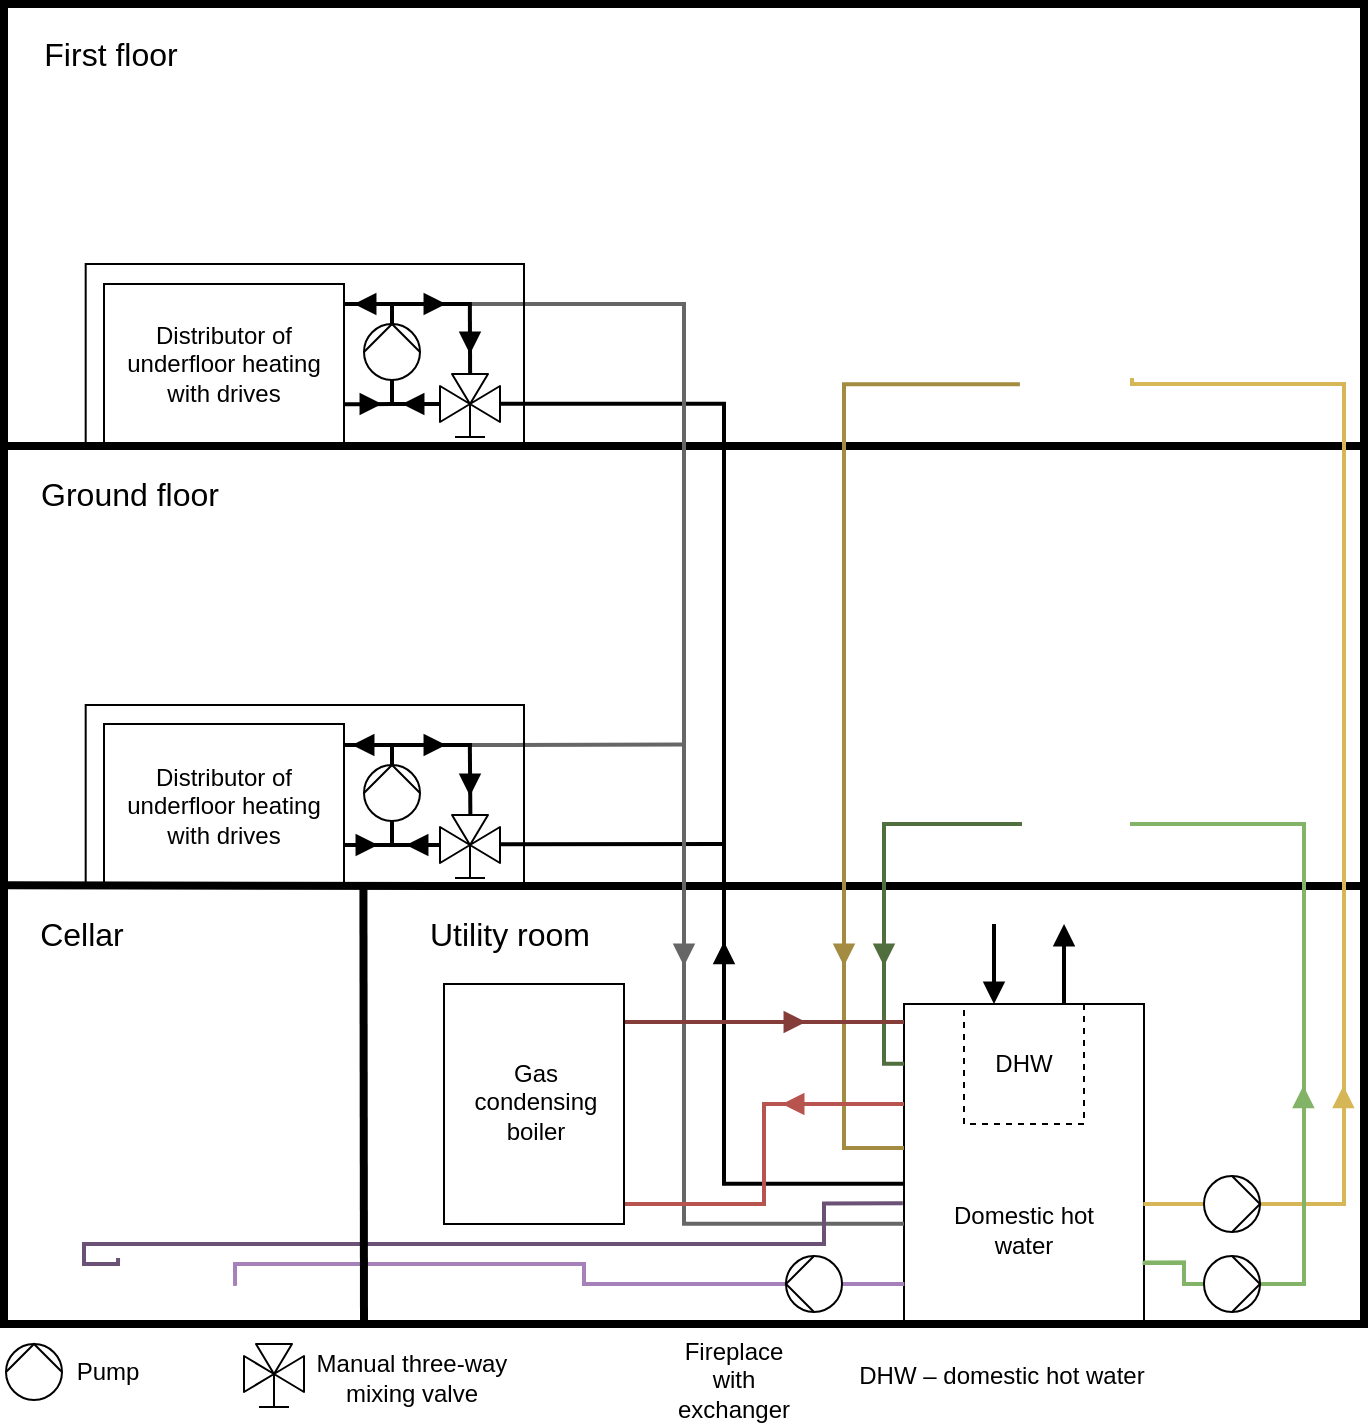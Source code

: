 <mxfile compressed="true" version="20.8.16" type="device"><diagram id="pLqHmQiU0E1_XqOjpQkK" name="Page-1"><mxGraphModel dx="1418" dy="828" grid="1" gridSize="10" guides="1" tooltips="1" connect="1" arrows="1" fold="1" page="1" pageScale="1" pageWidth="827" pageHeight="1169" math="0" shadow="0"><root><mxCell id="0"/><mxCell id="1" parent="0"/><mxCell id="nU4Wek5RADCCYADg814_-4" value="" style="rounded=0;whiteSpace=wrap;html=1;fillColor=none;movable=1;resizable=1;rotatable=1;deletable=1;editable=1;connectable=1;" parent="1" vertex="1"><mxGeometry x="530" y="640" width="120" height="160" as="geometry"/></mxCell><mxCell id="wU7P2PNgW5d9G5kwFJkN-10" style="edgeStyle=orthogonalEdgeStyle;rounded=0;orthogonalLoop=1;jettySize=auto;html=1;exitX=0;exitY=0.5;exitDx=0;exitDy=0;exitPerimeter=0;endArrow=none;endFill=0;strokeColor=#82b366;strokeWidth=2;fillColor=#d5e8d4;entryX=1;entryY=0.808;entryDx=0;entryDy=0;entryPerimeter=0;" parent="1" source="nU4Wek5RADCCYADg814_-49" target="nU4Wek5RADCCYADg814_-4" edge="1"><mxGeometry relative="1" as="geometry"><mxPoint x="656" y="780" as="targetPoint"/><Array as="points"><mxPoint x="670" y="780"/><mxPoint x="670" y="769"/></Array></mxGeometry></mxCell><mxCell id="wU7P2PNgW5d9G5kwFJkN-7" style="edgeStyle=orthogonalEdgeStyle;rounded=0;orthogonalLoop=1;jettySize=auto;html=1;exitX=0;exitY=0.5;exitDx=0;exitDy=0;exitPerimeter=0;entryX=0.002;entryY=0.88;entryDx=0;entryDy=0;entryPerimeter=0;strokeWidth=2;strokeColor=#A680B8;endArrow=none;endFill=0;" parent="1" source="wU7P2PNgW5d9G5kwFJkN-6" target="nU4Wek5RADCCYADg814_-4" edge="1"><mxGeometry relative="1" as="geometry"/></mxCell><mxCell id="nU4Wek5RADCCYADg814_-1" value="" style="whiteSpace=wrap;html=1;fillColor=none;strokeWidth=4;" parent="1" vertex="1"><mxGeometry x="80" y="140" width="680" height="660" as="geometry"/></mxCell><mxCell id="wU7P2PNgW5d9G5kwFJkN-8" style="edgeStyle=orthogonalEdgeStyle;rounded=0;orthogonalLoop=1;jettySize=auto;html=1;entryX=0.83;entryY=0.666;entryDx=0;entryDy=0;entryPerimeter=0;endArrow=none;endFill=0;strokeColor=#A680B8;strokeWidth=2;" parent="1" source="wU7P2PNgW5d9G5kwFJkN-6" target="wU7P2PNgW5d9G5kwFJkN-1" edge="1"><mxGeometry relative="1" as="geometry"><Array as="points"><mxPoint x="370" y="780"/><mxPoint x="370" y="770"/><mxPoint x="196" y="770"/></Array></mxGeometry></mxCell><mxCell id="nU4Wek5RADCCYADg814_-80" value="" style="endArrow=none;html=1;strokeColor=#666666;strokeWidth=2;fillColor=#f5f5f5;entryX=0.501;entryY=0.561;entryDx=0;entryDy=0;entryPerimeter=0;" parent="1" target="nU4Wek5RADCCYADg814_-1" edge="1"><mxGeometry width="50" height="50" relative="1" as="geometry"><mxPoint x="313" y="510.5" as="sourcePoint"/><mxPoint x="420" y="511" as="targetPoint"/></mxGeometry></mxCell><mxCell id="nU4Wek5RADCCYADg814_-81" value="" style="endArrow=none;html=1;strokeColor=#000000;strokeWidth=2;exitX=-0.003;exitY=0.593;exitDx=0;exitDy=0;exitPerimeter=0;" parent="1" source="nU4Wek5RADCCYADg814_-76" edge="1"><mxGeometry width="50" height="50" relative="1" as="geometry"><mxPoint x="360" y="590" as="sourcePoint"/><mxPoint x="440" y="560" as="targetPoint"/></mxGeometry></mxCell><mxCell id="nU4Wek5RADCCYADg814_-2" value="" style="endArrow=none;html=1;exitX=0;exitY=0.333;exitDx=0;exitDy=0;entryX=1;entryY=0.333;entryDx=0;entryDy=0;entryPerimeter=0;exitPerimeter=0;strokeWidth=4;" parent="1" edge="1"><mxGeometry width="50" height="50" relative="1" as="geometry"><mxPoint x="80" y="361.0" as="sourcePoint"/><mxPoint x="760" y="361.0" as="targetPoint"/></mxGeometry></mxCell><mxCell id="nU4Wek5RADCCYADg814_-3" value="" style="endArrow=none;html=1;exitX=0;exitY=0.666;exitDx=0;exitDy=0;exitPerimeter=0;strokeWidth=4;" parent="1" edge="1"><mxGeometry width="50" height="50" relative="1" as="geometry"><mxPoint x="80" y="580.6" as="sourcePoint"/><mxPoint x="760" y="581" as="targetPoint"/><Array as="points"><mxPoint x="310" y="581"/></Array></mxGeometry></mxCell><mxCell id="nU4Wek5RADCCYADg814_-42" style="edgeStyle=orthogonalEdgeStyle;rounded=0;orthogonalLoop=1;jettySize=auto;html=1;endArrow=none;endFill=0;strokeColor=#000000;strokeWidth=2;exitX=-0.016;exitY=0.586;exitDx=0;exitDy=0;exitPerimeter=0;entryX=0;entryY=0.562;entryDx=0;entryDy=0;entryPerimeter=0;" parent="1" source="nU4Wek5RADCCYADg814_-52" target="nU4Wek5RADCCYADg814_-4" edge="1"><mxGeometry relative="1" as="geometry"><mxPoint x="333" y="340" as="sourcePoint"/><mxPoint x="529" y="730" as="targetPoint"/><Array as="points"><mxPoint x="440" y="340"/><mxPoint x="440" y="730"/></Array></mxGeometry></mxCell><mxCell id="nU4Wek5RADCCYADg814_-45" style="edgeStyle=orthogonalEdgeStyle;rounded=0;orthogonalLoop=1;jettySize=auto;html=1;endArrow=none;endFill=0;strokeColor=#666666;strokeWidth=2;exitX=0;exitY=0.687;exitDx=0;exitDy=0;exitPerimeter=0;fillColor=#f5f5f5;" parent="1" source="nU4Wek5RADCCYADg814_-4" edge="1"><mxGeometry relative="1" as="geometry"><mxPoint x="313" y="290" as="targetPoint"/><mxPoint x="530" y="759.01" as="sourcePoint"/><Array as="points"><mxPoint x="420" y="750"/><mxPoint x="420" y="290"/></Array></mxGeometry></mxCell><mxCell id="nU4Wek5RADCCYADg814_-28" style="edgeStyle=orthogonalEdgeStyle;rounded=0;orthogonalLoop=1;jettySize=auto;html=1;endArrow=none;endFill=0;strokeWidth=2;exitX=0.2;exitY=0.533;exitDx=0;exitDy=0;exitPerimeter=0;fillColor=#d5e8d4;entryX=0.001;entryY=0.187;entryDx=0;entryDy=0;entryPerimeter=0;strokeColor=#506E3E;" parent="1" source="9d8b6mASqifzFQL8EZpE-1" target="nU4Wek5RADCCYADg814_-4" edge="1"><mxGeometry relative="1" as="geometry"><mxPoint x="527" y="670" as="targetPoint"/><Array as="points"><mxPoint x="520" y="550"/><mxPoint x="520" y="670"/></Array><mxPoint x="569.968" y="550" as="sourcePoint"/></mxGeometry></mxCell><mxCell id="nU4Wek5RADCCYADg814_-29" style="edgeStyle=orthogonalEdgeStyle;rounded=0;orthogonalLoop=1;jettySize=auto;html=1;endArrow=none;endFill=0;strokeWidth=2;fillColor=#fff2cc;entryX=0;entryY=0.437;entryDx=0;entryDy=0;entryPerimeter=0;exitX=0.747;exitY=0.288;exitDx=0;exitDy=0;exitPerimeter=0;strokeColor=#A38B42;" parent="1" source="nU4Wek5RADCCYADg814_-1" edge="1"><mxGeometry relative="1" as="geometry"><mxPoint x="587.02" y="331.98" as="sourcePoint"/><mxPoint x="530" y="712" as="targetPoint"/><Array as="points"><mxPoint x="500" y="330"/><mxPoint x="500" y="712"/></Array></mxGeometry></mxCell><mxCell id="nU4Wek5RADCCYADg814_-30" style="edgeStyle=orthogonalEdgeStyle;rounded=0;orthogonalLoop=1;jettySize=auto;html=1;entryX=0.997;entryY=0.625;entryDx=0;entryDy=0;entryPerimeter=0;endArrow=none;endFill=0;strokeWidth=2;exitX=0;exitY=0.5;exitDx=0;exitDy=0;exitPerimeter=0;strokeColor=#D6B656;" parent="1" source="nU4Wek5RADCCYADg814_-35" target="nU4Wek5RADCCYADg814_-4" edge="1"><mxGeometry relative="1" as="geometry"><mxPoint x="713.408" y="737.048" as="sourcePoint"/><mxPoint x="650.12" y="769.58" as="targetPoint"/><Array as="points"/></mxGeometry></mxCell><mxCell id="nU4Wek5RADCCYADg814_-8" value="" style="rounded=0;whiteSpace=wrap;html=1;fillColor=none;" parent="1" vertex="1"><mxGeometry x="120.84" y="270" width="219.16" height="89.62" as="geometry"/></mxCell><mxCell id="nU4Wek5RADCCYADg814_-24" style="edgeStyle=orthogonalEdgeStyle;rounded=0;orthogonalLoop=1;jettySize=auto;html=1;endArrow=none;endFill=0;entryX=0;entryY=0.059;entryDx=0;entryDy=0;entryPerimeter=0;strokeWidth=2;fillColor=#f8cecc;strokeColor=#853D3A;" parent="1" edge="1"><mxGeometry relative="1" as="geometry"><mxPoint x="390" y="649" as="sourcePoint"/><mxPoint x="530" y="649.0" as="targetPoint"/><Array as="points"/></mxGeometry></mxCell><mxCell id="nU4Wek5RADCCYADg814_-25" style="edgeStyle=orthogonalEdgeStyle;rounded=0;orthogonalLoop=1;jettySize=auto;html=1;endArrow=none;endFill=0;fillColor=#f8cecc;strokeWidth=2;strokeColor=#B85450;" parent="1" source="nU4Wek5RADCCYADg814_-10" edge="1"><mxGeometry relative="1" as="geometry"><mxPoint x="530" y="690" as="targetPoint"/><Array as="points"><mxPoint x="460" y="740"/><mxPoint x="460" y="690"/></Array></mxGeometry></mxCell><mxCell id="nU4Wek5RADCCYADg814_-10" value="" style="rounded=0;whiteSpace=wrap;html=1;fillColor=none;" parent="1" vertex="1"><mxGeometry x="300" y="630" width="90" height="120" as="geometry"/></mxCell><mxCell id="nU4Wek5RADCCYADg814_-61" style="edgeStyle=orthogonalEdgeStyle;rounded=0;orthogonalLoop=1;jettySize=auto;html=1;endArrow=none;endFill=0;strokeColor=#000000;strokeWidth=2;exitX=0.999;exitY=0.755;exitDx=0;exitDy=0;exitPerimeter=0;" parent="1" source="nU4Wek5RADCCYADg814_-14" edge="1"><mxGeometry relative="1" as="geometry"><mxPoint x="252" y="340" as="sourcePoint"/><mxPoint x="274" y="340" as="targetPoint"/><Array as="points"><mxPoint x="262" y="340"/></Array></mxGeometry></mxCell><mxCell id="nU4Wek5RADCCYADg814_-14" value="" style="rounded=0;whiteSpace=wrap;html=1;fillColor=none;" parent="1" vertex="1"><mxGeometry x="130" y="280" width="120" height="79.62" as="geometry"/></mxCell><mxCell id="nU4Wek5RADCCYADg814_-46" value="" style="rounded=0;whiteSpace=wrap;html=1;strokeWidth=1;fillColor=none;dashed=1;" parent="1" vertex="1"><mxGeometry x="560" y="640" width="60" height="60" as="geometry"/></mxCell><mxCell id="nU4Wek5RADCCYADg814_-47" value="DHW" style="text;html=1;strokeColor=none;fillColor=none;align=center;verticalAlign=middle;whiteSpace=wrap;rounded=0;dashed=1;" parent="1" vertex="1"><mxGeometry x="570" y="660" width="40" height="20" as="geometry"/></mxCell><mxCell id="nU4Wek5RADCCYADg814_-48" style="edgeStyle=orthogonalEdgeStyle;rounded=0;orthogonalLoop=1;jettySize=auto;html=1;endArrow=none;endFill=0;strokeWidth=2;strokeColor=#d6b656;entryX=1;entryY=0.5;entryDx=0;entryDy=0;entryPerimeter=0;fillColor=#fff2cc;exitX=0.811;exitY=0.489;exitDx=0;exitDy=0;exitPerimeter=0;" parent="1" source="nU4Wek5RADCCYADg814_-7" target="nU4Wek5RADCCYADg814_-35" edge="1"><mxGeometry relative="1" as="geometry"><mxPoint x="653" y="330" as="sourcePoint"/><mxPoint x="719.0" y="744" as="targetPoint"/><Array as="points"><mxPoint x="644" y="330"/><mxPoint x="750" y="330"/><mxPoint x="750" y="740"/></Array></mxGeometry></mxCell><mxCell id="nU4Wek5RADCCYADg814_-63" style="edgeStyle=orthogonalEdgeStyle;rounded=0;orthogonalLoop=1;jettySize=auto;html=1;exitX=0;exitY=0.5;exitDx=0;exitDy=0;exitPerimeter=0;endArrow=none;endFill=0;strokeColor=#82b366;strokeWidth=2;fillColor=#d5e8d4;entryX=0.994;entryY=0.809;entryDx=0;entryDy=0;entryPerimeter=0;" parent="1" source="nU4Wek5RADCCYADg814_-49" target="nU4Wek5RADCCYADg814_-4" edge="1"><mxGeometry relative="1" as="geometry"><mxPoint x="656" y="780" as="targetPoint"/><Array as="points"><mxPoint x="670" y="780"/><mxPoint x="670" y="769"/></Array></mxGeometry></mxCell><mxCell id="nU4Wek5RADCCYADg814_-64" style="edgeStyle=orthogonalEdgeStyle;rounded=0;orthogonalLoop=1;jettySize=auto;html=1;exitX=1;exitY=0.5;exitDx=0;exitDy=0;exitPerimeter=0;endArrow=none;endFill=0;strokeColor=#82b366;strokeWidth=2;fillColor=#d5e8d4;entryX=0.811;entryY=0.522;entryDx=0;entryDy=0;entryPerimeter=0;" parent="1" source="nU4Wek5RADCCYADg814_-49" target="9d8b6mASqifzFQL8EZpE-1" edge="1"><mxGeometry relative="1" as="geometry"><mxPoint x="661" y="550" as="targetPoint"/><Array as="points"><mxPoint x="730" y="780"/><mxPoint x="730" y="550"/><mxPoint x="644" y="550"/></Array></mxGeometry></mxCell><mxCell id="nU4Wek5RADCCYADg814_-49" value="" style="shape=mxgraph.pid.pumps_-_iso.pump_(liquid);html=1;pointerEvents=1;align=center;verticalLabelPosition=bottom;verticalAlign=top;dashed=0;fillColor=none;" parent="1" vertex="1"><mxGeometry x="680" y="766" width="28" height="28" as="geometry"/></mxCell><mxCell id="nU4Wek5RADCCYADg814_-62" style="edgeStyle=orthogonalEdgeStyle;rounded=0;orthogonalLoop=1;jettySize=auto;html=1;endArrow=none;endFill=0;strokeColor=#000000;strokeWidth=2;entryX=0.881;entryY=0.223;entryDx=0;entryDy=0;entryPerimeter=0;exitX=0.498;exitY=1.011;exitDx=0;exitDy=0;exitPerimeter=0;" parent="1" source="nU4Wek5RADCCYADg814_-52" edge="1"><mxGeometry relative="1" as="geometry"><mxPoint x="313.03" y="325.532" as="sourcePoint"/><mxPoint x="312.92" y="289.995" as="targetPoint"/></mxGeometry></mxCell><mxCell id="nU4Wek5RADCCYADg814_-52" value="" style="verticalLabelPosition=bottom;align=center;html=1;verticalAlign=top;pointerEvents=1;dashed=0;shape=mxgraph.pid2valves.valve;valveType=threeWay;actuator=man;fillColor=none;rotation=-180;" parent="1" vertex="1"><mxGeometry x="298" y="325" width="30" height="36" as="geometry"/></mxCell><mxCell id="nU4Wek5RADCCYADg814_-58" style="edgeStyle=orthogonalEdgeStyle;rounded=0;orthogonalLoop=1;jettySize=auto;html=1;exitX=1;exitY=0.5;exitDx=0;exitDy=0;exitPerimeter=0;endArrow=none;endFill=0;strokeColor=#000000;strokeWidth=2;entryX=1.002;entryY=0.125;entryDx=0;entryDy=0;entryPerimeter=0;" parent="1" edge="1"><mxGeometry relative="1" as="geometry"><mxPoint x="274.0" y="300.19" as="sourcePoint"/><mxPoint x="250.24" y="290.017" as="targetPoint"/><Array as="points"><mxPoint x="274" y="290.19"/></Array></mxGeometry></mxCell><mxCell id="nU4Wek5RADCCYADg814_-59" style="edgeStyle=orthogonalEdgeStyle;rounded=0;orthogonalLoop=1;jettySize=auto;html=1;exitX=0;exitY=0.5;exitDx=0;exitDy=0;exitPerimeter=0;endArrow=none;endFill=0;strokeColor=#000000;strokeWidth=2;" parent="1" source="nU4Wek5RADCCYADg814_-53" edge="1"><mxGeometry relative="1" as="geometry"><mxPoint x="298" y="340" as="targetPoint"/><Array as="points"><mxPoint x="274" y="340"/></Array></mxGeometry></mxCell><mxCell id="nU4Wek5RADCCYADg814_-53" value="" style="shape=mxgraph.pid.pumps_-_iso.pump_(liquid);html=1;pointerEvents=1;align=center;verticalLabelPosition=bottom;verticalAlign=top;dashed=0;fillColor=none;rotation=-90;" parent="1" vertex="1"><mxGeometry x="260" y="300" width="28" height="28" as="geometry"/></mxCell><mxCell id="nU4Wek5RADCCYADg814_-54" value="" style="endArrow=block;html=1;strokeColor=#000000;strokeWidth=2;entryX=0.25;entryY=0;entryDx=0;entryDy=0;endFill=1;" parent="1" target="nU4Wek5RADCCYADg814_-46" edge="1"><mxGeometry width="50" height="50" relative="1" as="geometry"><mxPoint x="575" y="600" as="sourcePoint"/><mxPoint x="620" y="610" as="targetPoint"/></mxGeometry></mxCell><mxCell id="nU4Wek5RADCCYADg814_-55" value="" style="endArrow=block;html=1;strokeColor=#000000;strokeWidth=2;exitX=0.833;exitY=0.286;exitDx=0;exitDy=0;exitPerimeter=0;endFill=1;" parent="1" edge="1"><mxGeometry width="50" height="50" relative="1" as="geometry"><mxPoint x="610" y="640" as="sourcePoint"/><mxPoint x="610.02" y="599.98" as="targetPoint"/></mxGeometry></mxCell><mxCell id="nU4Wek5RADCCYADg814_-35" value="" style="shape=mxgraph.pid.pumps_-_iso.pump_(liquid);html=1;pointerEvents=1;align=center;verticalLabelPosition=bottom;verticalAlign=top;dashed=0;fillColor=none;" parent="1" vertex="1"><mxGeometry x="680" y="726" width="28" height="28" as="geometry"/></mxCell><mxCell id="nU4Wek5RADCCYADg814_-72" value="" style="rounded=0;whiteSpace=wrap;html=1;fillColor=none;" parent="1" vertex="1"><mxGeometry x="120.84" y="490.5" width="219.16" height="89.62" as="geometry"/></mxCell><mxCell id="nU4Wek5RADCCYADg814_-73" style="edgeStyle=orthogonalEdgeStyle;rounded=0;orthogonalLoop=1;jettySize=auto;html=1;endArrow=none;endFill=0;strokeColor=#000000;strokeWidth=2;exitX=1.001;exitY=0.755;exitDx=0;exitDy=0;exitPerimeter=0;" parent="1" source="nU4Wek5RADCCYADg814_-74" edge="1"><mxGeometry relative="1" as="geometry"><mxPoint x="252" y="560.5" as="sourcePoint"/><mxPoint x="274" y="560.5" as="targetPoint"/><Array as="points"/></mxGeometry></mxCell><mxCell id="nU4Wek5RADCCYADg814_-74" value="" style="rounded=0;whiteSpace=wrap;html=1;fillColor=none;" parent="1" vertex="1"><mxGeometry x="130" y="500" width="120" height="80.12" as="geometry"/></mxCell><mxCell id="nU4Wek5RADCCYADg814_-75" style="edgeStyle=orthogonalEdgeStyle;rounded=0;orthogonalLoop=1;jettySize=auto;html=1;endArrow=none;endFill=0;strokeColor=#000000;strokeWidth=2;entryX=0.881;entryY=0.223;entryDx=0;entryDy=0;entryPerimeter=0;exitX=0.494;exitY=1.013;exitDx=0;exitDy=0;exitPerimeter=0;" parent="1" source="nU4Wek5RADCCYADg814_-76" edge="1"><mxGeometry relative="1" as="geometry"><mxPoint x="313.03" y="546.032" as="sourcePoint"/><mxPoint x="312.92" y="510.495" as="targetPoint"/></mxGeometry></mxCell><mxCell id="nU4Wek5RADCCYADg814_-76" value="" style="verticalLabelPosition=bottom;align=center;html=1;verticalAlign=top;pointerEvents=1;dashed=0;shape=mxgraph.pid2valves.valve;valveType=threeWay;actuator=man;fillColor=none;rotation=-180;" parent="1" vertex="1"><mxGeometry x="298" y="545.5" width="30" height="36" as="geometry"/></mxCell><mxCell id="nU4Wek5RADCCYADg814_-77" style="edgeStyle=orthogonalEdgeStyle;rounded=0;orthogonalLoop=1;jettySize=auto;html=1;exitX=1;exitY=0.5;exitDx=0;exitDy=0;exitPerimeter=0;endArrow=none;endFill=0;strokeColor=#000000;strokeWidth=2;entryX=1.002;entryY=0.125;entryDx=0;entryDy=0;entryPerimeter=0;" parent="1" edge="1"><mxGeometry relative="1" as="geometry"><mxPoint x="274" y="520.69" as="sourcePoint"/><mxPoint x="250.24" y="510.517" as="targetPoint"/><Array as="points"><mxPoint x="274" y="510.69"/></Array></mxGeometry></mxCell><mxCell id="nU4Wek5RADCCYADg814_-78" style="edgeStyle=orthogonalEdgeStyle;rounded=0;orthogonalLoop=1;jettySize=auto;html=1;exitX=0;exitY=0.5;exitDx=0;exitDy=0;exitPerimeter=0;endArrow=none;endFill=0;strokeColor=#000000;strokeWidth=2;" parent="1" source="nU4Wek5RADCCYADg814_-79" edge="1"><mxGeometry relative="1" as="geometry"><mxPoint x="298" y="560.5" as="targetPoint"/><Array as="points"><mxPoint x="274" y="560.5"/></Array></mxGeometry></mxCell><mxCell id="nU4Wek5RADCCYADg814_-79" value="" style="shape=mxgraph.pid.pumps_-_iso.pump_(liquid);html=1;pointerEvents=1;align=center;verticalLabelPosition=bottom;verticalAlign=top;dashed=0;fillColor=none;rotation=-90;" parent="1" vertex="1"><mxGeometry x="260" y="520.5" width="28" height="28" as="geometry"/></mxCell><mxCell id="nU4Wek5RADCCYADg814_-82" value="Gas condensing boiler" style="text;html=1;strokeColor=none;fillColor=none;align=center;verticalAlign=middle;whiteSpace=wrap;rounded=0;dashed=1;" parent="1" vertex="1"><mxGeometry x="311.16" y="664" width="70" height="50" as="geometry"/></mxCell><mxCell id="nU4Wek5RADCCYADg814_-85" value="Distributor of underfloor heating with drives" style="text;html=1;strokeColor=none;fillColor=none;align=center;verticalAlign=middle;whiteSpace=wrap;rounded=0;dashed=1;" parent="1" vertex="1"><mxGeometry x="140" y="295.31" width="100" height="50" as="geometry"/></mxCell><mxCell id="nU4Wek5RADCCYADg814_-86" value="Distributor of underfloor heating with drives" style="text;html=1;strokeColor=none;fillColor=none;align=center;verticalAlign=middle;whiteSpace=wrap;rounded=0;dashed=1;" parent="1" vertex="1"><mxGeometry x="140" y="515.81" width="100" height="50" as="geometry"/></mxCell><mxCell id="nU4Wek5RADCCYADg814_-87" value="Domestic hot water" style="text;html=1;strokeColor=none;fillColor=none;align=center;verticalAlign=middle;whiteSpace=wrap;rounded=0;dashed=1;" parent="1" vertex="1"><mxGeometry x="550" y="726" width="80" height="54" as="geometry"/></mxCell><mxCell id="nU4Wek5RADCCYADg814_-88" value="Utility room" style="text;html=1;strokeColor=none;fillColor=none;align=center;verticalAlign=middle;whiteSpace=wrap;rounded=0;dashed=1;fontSize=16;" parent="1" vertex="1"><mxGeometry x="263" y="595" width="140" height="20" as="geometry"/></mxCell><mxCell id="nU4Wek5RADCCYADg814_-89" value="Ground floor" style="text;html=1;strokeColor=none;fillColor=none;align=center;verticalAlign=middle;whiteSpace=wrap;rounded=0;dashed=1;fontSize=16;" parent="1" vertex="1"><mxGeometry x="81" y="375" width="124" height="20" as="geometry"/></mxCell><mxCell id="nU4Wek5RADCCYADg814_-90" value="First floor" style="text;html=1;strokeColor=none;fillColor=none;align=center;verticalAlign=middle;whiteSpace=wrap;rounded=0;dashed=1;fontSize=16;" parent="1" vertex="1"><mxGeometry x="80" y="155" width="107" height="20" as="geometry"/></mxCell><mxCell id="wU7P2PNgW5d9G5kwFJkN-9" style="edgeStyle=orthogonalEdgeStyle;rounded=0;orthogonalLoop=1;jettySize=auto;html=1;exitX=-0.005;exitY=0.623;exitDx=0;exitDy=0;entryX=0.18;entryY=0.511;entryDx=0;entryDy=0;entryPerimeter=0;endArrow=none;endFill=0;strokeWidth=2;exitPerimeter=0;strokeColor=#6A5175;" parent="1" source="nU4Wek5RADCCYADg814_-4" target="wU7P2PNgW5d9G5kwFJkN-1" edge="1"><mxGeometry relative="1" as="geometry"><Array as="points"><mxPoint x="490" y="740"/><mxPoint x="490" y="760"/><mxPoint x="120" y="760"/><mxPoint x="120" y="770"/><mxPoint x="137" y="770"/></Array></mxGeometry></mxCell><mxCell id="nU4Wek5RADCCYADg814_-96" value="" style="shape=mxgraph.pid.pumps_-_iso.pump_(liquid);html=1;pointerEvents=1;align=center;verticalLabelPosition=bottom;verticalAlign=top;dashed=0;fillColor=none;rotation=-90;" parent="1" vertex="1"><mxGeometry x="81" y="810" width="28" height="28" as="geometry"/></mxCell><mxCell id="nU4Wek5RADCCYADg814_-97" value="" style="verticalLabelPosition=bottom;align=center;html=1;verticalAlign=top;pointerEvents=1;dashed=0;shape=mxgraph.pid2valves.valve;valveType=threeWay;actuator=man;fillColor=none;rotation=-180;" parent="1" vertex="1"><mxGeometry x="200" y="810" width="30" height="36" as="geometry"/></mxCell><mxCell id="nU4Wek5RADCCYADg814_-98" value="Pump" style="text;html=1;strokeColor=none;fillColor=none;align=center;verticalAlign=middle;whiteSpace=wrap;rounded=0;dashed=1;" parent="1" vertex="1"><mxGeometry x="109" y="814" width="46" height="20" as="geometry"/></mxCell><mxCell id="nU4Wek5RADCCYADg814_-99" value="Manual three-way mixing valve" style="text;html=1;strokeColor=none;fillColor=none;align=center;verticalAlign=middle;whiteSpace=wrap;rounded=0;dashed=1;" parent="1" vertex="1"><mxGeometry x="225" y="817" width="118" height="20" as="geometry"/></mxCell><mxCell id="nU4Wek5RADCCYADg814_-100" value="" style="shape=image;html=1;verticalAlign=top;verticalLabelPosition=bottom;labelBackgroundColor=#ffffff;imageAspect=0;aspect=fixed;image=https://cdn1.iconfinder.com/data/icons/christmas-2418/512/Christmas_fireplace_winter_-128.png;fillColor=none;" parent="1" vertex="1"><mxGeometry x="379" y="807" width="34" height="34" as="geometry"/></mxCell><mxCell id="nU4Wek5RADCCYADg814_-101" value="Fireplace with exchanger" style="text;html=1;strokeColor=none;fillColor=none;align=center;verticalAlign=middle;whiteSpace=wrap;rounded=0;dashed=1;" parent="1" vertex="1"><mxGeometry x="425" y="818" width="40" height="20" as="geometry"/></mxCell><mxCell id="nU4Wek5RADCCYADg814_-102" value="&lt;font style=&quot;font-size: 12px&quot;&gt;DHW – domestic hot water&lt;/font&gt;" style="text;html=1;strokeColor=none;fillColor=none;align=center;verticalAlign=middle;whiteSpace=wrap;rounded=0;dashed=1;fontSize=16;" parent="1" vertex="1"><mxGeometry x="484" y="814" width="190" height="20" as="geometry"/></mxCell><mxCell id="9d8b6mASqifzFQL8EZpE-1" value="" style="shape=image;html=1;verticalAlign=top;verticalLabelPosition=bottom;labelBackgroundColor=#ffffff;imageAspect=0;aspect=fixed;image=https://cdn1.iconfinder.com/data/icons/christmas-2418/512/Christmas_fireplace_winter_-128.png;fillColor=none;" parent="1" vertex="1"><mxGeometry x="571" y="502" width="90" height="90" as="geometry"/></mxCell><mxCell id="9d8b6mASqifzFQL8EZpE-2" value="" style="endArrow=block;html=1;strokeWidth=2;endFill=1;strokeColor=#853D3A;startSize=5;jumpSize=6;" parent="1" edge="1"><mxGeometry width="50" height="50" relative="1" as="geometry"><mxPoint x="471" y="649" as="sourcePoint"/><mxPoint x="481" y="649" as="targetPoint"/></mxGeometry></mxCell><mxCell id="9d8b6mASqifzFQL8EZpE-3" value="" style="endArrow=block;html=1;strokeWidth=2;endFill=1;startSize=5;jumpSize=6;strokeColor=#B85450;" parent="1" edge="1"><mxGeometry width="50" height="50" relative="1" as="geometry"><mxPoint x="479" y="690" as="sourcePoint"/><mxPoint x="469" y="690" as="targetPoint"/></mxGeometry></mxCell><mxCell id="9d8b6mASqifzFQL8EZpE-5" value="" style="endArrow=block;html=1;strokeWidth=2;endFill=1;startSize=5;jumpSize=6;entryX=0.926;entryY=0.818;entryDx=0;entryDy=0;entryPerimeter=0;strokeColor=#82B366;" parent="1" edge="1"><mxGeometry width="50" height="50" relative="1" as="geometry"><mxPoint x="729.7" y="690" as="sourcePoint"/><mxPoint x="729.68" y="680.88" as="targetPoint"/></mxGeometry></mxCell><mxCell id="9d8b6mASqifzFQL8EZpE-6" value="" style="endArrow=block;html=1;strokeWidth=2;endFill=1;startSize=5;jumpSize=6;entryX=0.926;entryY=0.818;entryDx=0;entryDy=0;entryPerimeter=0;strokeColor=#D6B656;" parent="1" edge="1"><mxGeometry width="50" height="50" relative="1" as="geometry"><mxPoint x="749.7" y="690" as="sourcePoint"/><mxPoint x="749.68" y="680.88" as="targetPoint"/></mxGeometry></mxCell><mxCell id="9d8b6mASqifzFQL8EZpE-7" value="" style="endArrow=block;html=1;strokeWidth=2;endFill=1;startSize=5;jumpSize=6;entryX=0.926;entryY=0.818;entryDx=0;entryDy=0;entryPerimeter=0;strokeColor=#506E3E;" parent="1" edge="1"><mxGeometry width="50" height="50" relative="1" as="geometry"><mxPoint x="520" y="611.88" as="sourcePoint"/><mxPoint x="520" y="621" as="targetPoint"/></mxGeometry></mxCell><mxCell id="9d8b6mASqifzFQL8EZpE-8" value="" style="endArrow=block;html=1;strokeWidth=2;endFill=1;startSize=5;jumpSize=6;entryX=0.926;entryY=0.818;entryDx=0;entryDy=0;entryPerimeter=0;strokeColor=#A38B42;" parent="1" edge="1"><mxGeometry width="50" height="50" relative="1" as="geometry"><mxPoint x="500" y="611.88" as="sourcePoint"/><mxPoint x="500" y="621" as="targetPoint"/></mxGeometry></mxCell><mxCell id="9d8b6mASqifzFQL8EZpE-9" value="" style="endArrow=block;html=1;strokeWidth=2;endFill=1;startSize=5;jumpSize=6;entryX=0.926;entryY=0.818;entryDx=0;entryDy=0;entryPerimeter=0;" parent="1" edge="1"><mxGeometry width="50" height="50" relative="1" as="geometry"><mxPoint x="440" y="618" as="sourcePoint"/><mxPoint x="440" y="608.88" as="targetPoint"/></mxGeometry></mxCell><mxCell id="9d8b6mASqifzFQL8EZpE-10" value="" style="endArrow=block;html=1;strokeWidth=2;endFill=1;startSize=5;jumpSize=6;entryX=0.926;entryY=0.818;entryDx=0;entryDy=0;entryPerimeter=0;fillColor=#f5f5f5;strokeColor=#666666;" parent="1" edge="1"><mxGeometry width="50" height="50" relative="1" as="geometry"><mxPoint x="420" y="611.88" as="sourcePoint"/><mxPoint x="420" y="621" as="targetPoint"/></mxGeometry></mxCell><mxCell id="9d8b6mASqifzFQL8EZpE-11" value="" style="endArrow=block;html=1;strokeWidth=2;endFill=1;startSize=5;jumpSize=6;entryX=0.926;entryY=0.818;entryDx=0;entryDy=0;entryPerimeter=0;" parent="1" edge="1"><mxGeometry width="50" height="50" relative="1" as="geometry"><mxPoint x="313" y="526.88" as="sourcePoint"/><mxPoint x="313" y="536" as="targetPoint"/></mxGeometry></mxCell><mxCell id="9d8b6mASqifzFQL8EZpE-12" value="" style="endArrow=block;html=1;strokeWidth=2;endFill=1;startSize=5;jumpSize=6;" parent="1" edge="1"><mxGeometry width="50" height="50" relative="1" as="geometry"><mxPoint x="291" y="560.5" as="sourcePoint"/><mxPoint x="281" y="560.5" as="targetPoint"/></mxGeometry></mxCell><mxCell id="9d8b6mASqifzFQL8EZpE-13" value="" style="endArrow=block;html=1;strokeWidth=2;endFill=1;startSize=5;jumpSize=6;" parent="1" edge="1"><mxGeometry width="50" height="50" relative="1" as="geometry"><mxPoint x="257" y="560.5" as="sourcePoint"/><mxPoint x="267" y="560.5" as="targetPoint"/></mxGeometry></mxCell><mxCell id="9d8b6mASqifzFQL8EZpE-14" value="" style="endArrow=block;html=1;strokeWidth=2;endFill=1;startSize=5;jumpSize=6;" parent="1" edge="1"><mxGeometry width="50" height="50" relative="1" as="geometry"><mxPoint x="264" y="510.5" as="sourcePoint"/><mxPoint x="254" y="510.5" as="targetPoint"/></mxGeometry></mxCell><mxCell id="9d8b6mASqifzFQL8EZpE-15" value="" style="endArrow=block;html=1;strokeWidth=2;endFill=1;startSize=5;jumpSize=6;" parent="1" edge="1"><mxGeometry width="50" height="50" relative="1" as="geometry"><mxPoint x="291" y="510.5" as="sourcePoint"/><mxPoint x="301" y="510.5" as="targetPoint"/></mxGeometry></mxCell><mxCell id="9d8b6mASqifzFQL8EZpE-16" value="" style="endArrow=block;html=1;strokeWidth=2;endFill=1;startSize=5;jumpSize=6;entryX=0.926;entryY=0.818;entryDx=0;entryDy=0;entryPerimeter=0;" parent="1" edge="1"><mxGeometry width="50" height="50" relative="1" as="geometry"><mxPoint x="313" y="305.88" as="sourcePoint"/><mxPoint x="313" y="315" as="targetPoint"/></mxGeometry></mxCell><mxCell id="9d8b6mASqifzFQL8EZpE-17" value="" style="endArrow=block;html=1;strokeWidth=2;endFill=1;startSize=5;jumpSize=6;" parent="1" edge="1"><mxGeometry width="50" height="50" relative="1" as="geometry"><mxPoint x="288" y="340" as="sourcePoint"/><mxPoint x="279" y="340" as="targetPoint"/></mxGeometry></mxCell><mxCell id="9d8b6mASqifzFQL8EZpE-18" value="" style="endArrow=block;html=1;strokeWidth=2;endFill=1;startSize=5;jumpSize=6;" parent="1" edge="1"><mxGeometry width="50" height="50" relative="1" as="geometry"><mxPoint x="260.0" y="340" as="sourcePoint"/><mxPoint x="269" y="340" as="targetPoint"/></mxGeometry></mxCell><mxCell id="9d8b6mASqifzFQL8EZpE-19" value="" style="endArrow=block;html=1;strokeWidth=2;endFill=1;startSize=5;jumpSize=6;" parent="1" edge="1"><mxGeometry width="50" height="50" relative="1" as="geometry"><mxPoint x="264" y="290" as="sourcePoint"/><mxPoint x="255" y="290" as="targetPoint"/></mxGeometry></mxCell><mxCell id="9d8b6mASqifzFQL8EZpE-20" value="" style="endArrow=block;html=1;strokeWidth=2;endFill=1;startSize=5;jumpSize=6;" parent="1" edge="1"><mxGeometry width="50" height="50" relative="1" as="geometry"><mxPoint x="292.0" y="290" as="sourcePoint"/><mxPoint x="301" y="290" as="targetPoint"/></mxGeometry></mxCell><mxCell id="9d8b6mASqifzFQL8EZpE-21" value="" style="endArrow=none;html=1;strokeColor=#000000;strokeWidth=2;entryX=0.881;entryY=0.223;entryDx=0;entryDy=0;entryPerimeter=0;" parent="1" target="nU4Wek5RADCCYADg814_-8" edge="1"><mxGeometry width="50" height="50" relative="1" as="geometry"><mxPoint x="273" y="290" as="sourcePoint"/><mxPoint x="320" y="290" as="targetPoint"/></mxGeometry></mxCell><mxCell id="9d8b6mASqifzFQL8EZpE-22" value="" style="endArrow=none;html=1;strokeColor=#000000;strokeWidth=2;" parent="1" edge="1"><mxGeometry width="50" height="50" relative="1" as="geometry"><mxPoint x="272" y="510.5" as="sourcePoint"/><mxPoint x="314" y="510.5" as="targetPoint"/></mxGeometry></mxCell><mxCell id="nU4Wek5RADCCYADg814_-7" value="" style="shape=image;html=1;verticalAlign=top;verticalLabelPosition=bottom;labelBackgroundColor=#ffffff;imageAspect=0;aspect=fixed;image=https://cdn1.iconfinder.com/data/icons/christmas-2418/512/Christmas_fireplace_winter_-128.png;fillColor=none;" parent="1" vertex="1"><mxGeometry x="571" y="283" width="90" height="90" as="geometry"/></mxCell><mxCell id="wU7P2PNgW5d9G5kwFJkN-1" value="" style="shape=image;html=1;verticalAlign=top;verticalLabelPosition=bottom;labelBackgroundColor=#ffffff;imageAspect=0;aspect=fixed;image=https://cdn1.iconfinder.com/data/icons/christmas-2418/512/Christmas_fireplace_winter_-128.png;fillColor=none;" parent="1" vertex="1"><mxGeometry x="120.84" y="721" width="90" height="90" as="geometry"/></mxCell><mxCell id="wU7P2PNgW5d9G5kwFJkN-4" value="" style="endArrow=none;html=1;entryX=0.588;entryY=1.006;entryDx=0;entryDy=0;entryPerimeter=0;exitX=0.25;exitY=1;exitDx=0;exitDy=0;strokeWidth=4;" parent="1" edge="1"><mxGeometry width="50" height="50" relative="1" as="geometry"><mxPoint x="260.0" y="800" as="sourcePoint"/><mxPoint x="259.706" y="580.658" as="targetPoint"/></mxGeometry></mxCell><mxCell id="wU7P2PNgW5d9G5kwFJkN-5" value="Cellar" style="text;html=1;strokeColor=none;fillColor=none;align=center;verticalAlign=middle;whiteSpace=wrap;rounded=0;dashed=1;fontSize=16;" parent="1" vertex="1"><mxGeometry x="79" y="595" width="80" height="20" as="geometry"/></mxCell><mxCell id="wU7P2PNgW5d9G5kwFJkN-6" value="" style="shape=mxgraph.pid.pumps_-_iso.pump_(liquid);html=1;pointerEvents=1;align=center;verticalLabelPosition=bottom;verticalAlign=top;dashed=0;fillColor=none;rotation=-180;" parent="1" vertex="1"><mxGeometry x="471" y="766" width="28" height="28" as="geometry"/></mxCell></root></mxGraphModel></diagram></mxfile>